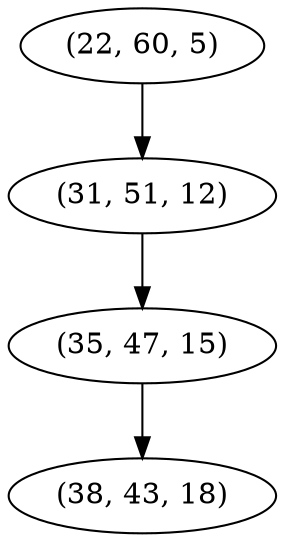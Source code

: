 digraph tree {
    "(22, 60, 5)";
    "(31, 51, 12)";
    "(35, 47, 15)";
    "(38, 43, 18)";
    "(22, 60, 5)" -> "(31, 51, 12)";
    "(31, 51, 12)" -> "(35, 47, 15)";
    "(35, 47, 15)" -> "(38, 43, 18)";
}
